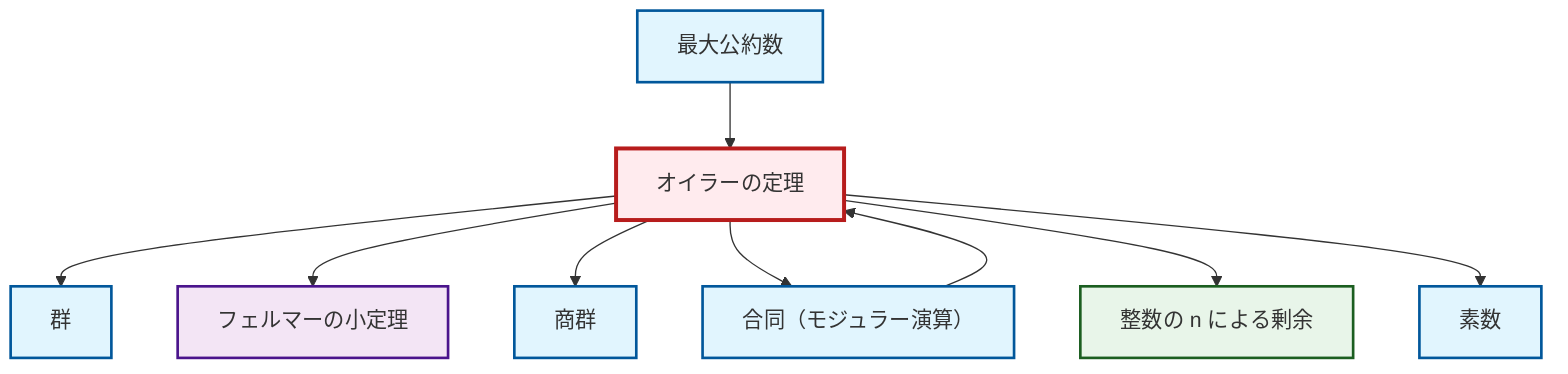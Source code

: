 graph TD
    classDef definition fill:#e1f5fe,stroke:#01579b,stroke-width:2px
    classDef theorem fill:#f3e5f5,stroke:#4a148c,stroke-width:2px
    classDef axiom fill:#fff3e0,stroke:#e65100,stroke-width:2px
    classDef example fill:#e8f5e9,stroke:#1b5e20,stroke-width:2px
    classDef current fill:#ffebee,stroke:#b71c1c,stroke-width:3px
    ex-quotient-integers-mod-n["整数の n による剰余"]:::example
    thm-euler["オイラーの定理"]:::theorem
    thm-fermat-little["フェルマーの小定理"]:::theorem
    def-prime["素数"]:::definition
    def-quotient-group["商群"]:::definition
    def-gcd["最大公約数"]:::definition
    def-congruence["合同（モジュラー演算）"]:::definition
    def-group["群"]:::definition
    def-gcd --> thm-euler
    thm-euler --> def-group
    thm-euler --> thm-fermat-little
    thm-euler --> def-quotient-group
    thm-euler --> def-congruence
    def-congruence --> thm-euler
    thm-euler --> ex-quotient-integers-mod-n
    thm-euler --> def-prime
    class thm-euler current
